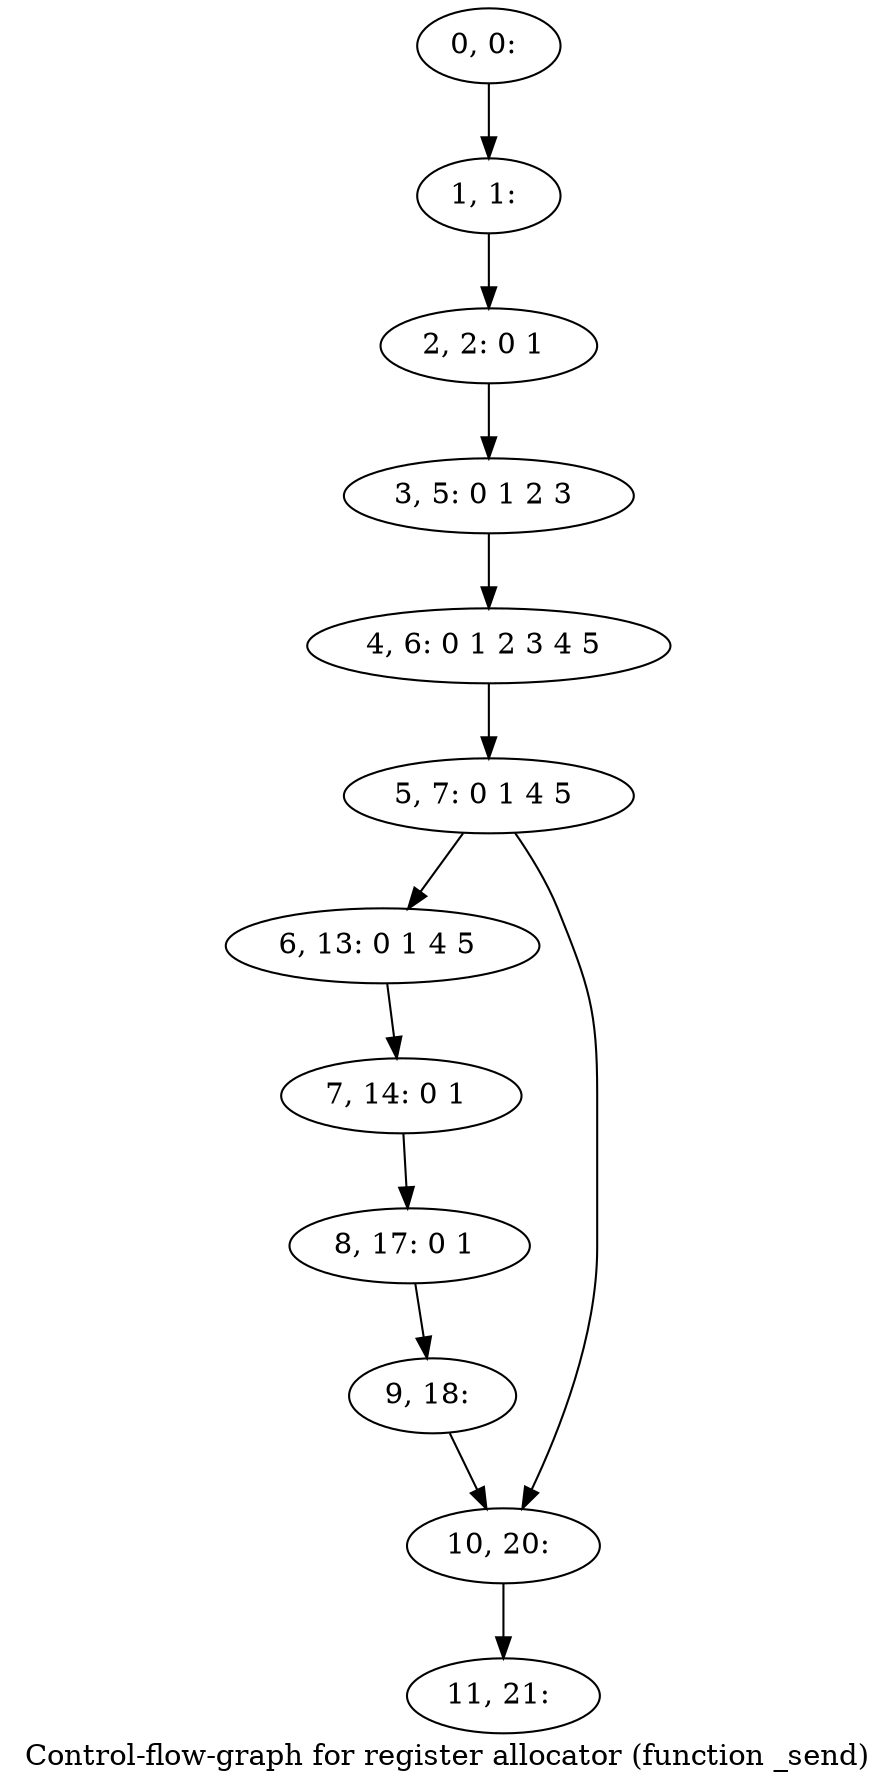 digraph G {
graph [label="Control-flow-graph for register allocator (function _send)"]
0[label="0, 0: "];
1[label="1, 1: "];
2[label="2, 2: 0 1 "];
3[label="3, 5: 0 1 2 3 "];
4[label="4, 6: 0 1 2 3 4 5 "];
5[label="5, 7: 0 1 4 5 "];
6[label="6, 13: 0 1 4 5 "];
7[label="7, 14: 0 1 "];
8[label="8, 17: 0 1 "];
9[label="9, 18: "];
10[label="10, 20: "];
11[label="11, 21: "];
0->1 ;
1->2 ;
2->3 ;
3->4 ;
4->5 ;
5->6 ;
5->10 ;
6->7 ;
7->8 ;
8->9 ;
9->10 ;
10->11 ;
}

